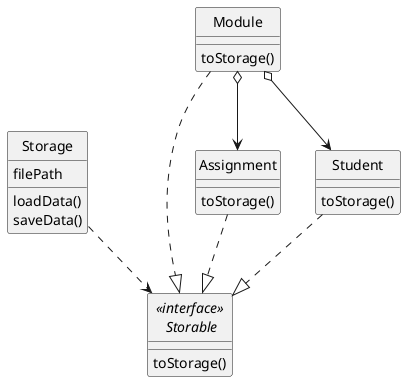 @startuml
'https://plantuml.com/class-diagram

hide circle
skinparam classAttributeIconSize 0
class Storage {
filePath
loadData()
saveData()
}
interface "<<interface>>\n Storable" as Storable {
toStorage()
}
class Module {
toStorage()
}
class Assignment {
toStorage()
}
class Student {
toStorage()
}

Storage ..> Storable
Module ..|> Storable
Student ..|> Storable
Assignment ..|> Storable
Module o--> Student
Module o--> Assignment

@enduml